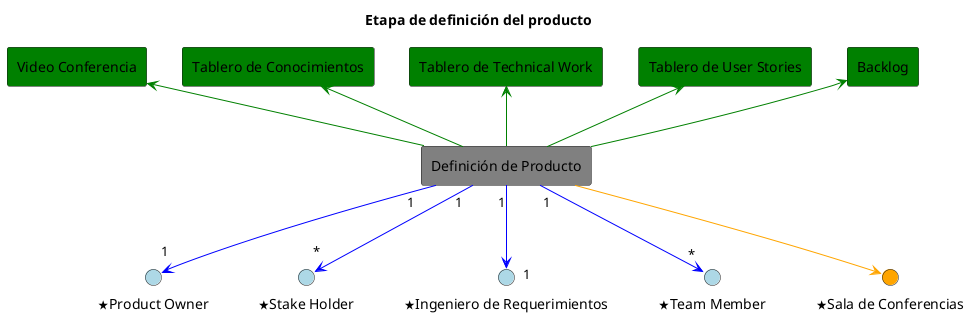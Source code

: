 @startuml
title Etapa de definición del producto
allowmixing

() "<&star>Product Owner" as owner #LightBlue
() "<&star>Stake Holder" as sh #LightBlue
() "<&star>Ingeniero de Requerimientos" as rem #LightBlue
() "<&star>Team Member" as tm #LightBlue
() "<&star>Sala de Conferencias" as room #Orange
rectangle "Definición de Producto" as product #Gray
rectangle "Tablero de User Stories" as user_stories #Green
rectangle "Tablero de Technical Work" as technical_work #Green
rectangle "Tablero de Conocimientos" as knoledge_adquisition #Green
rectangle "Backlog" as product_backlog #Green
rectangle "Video Conferencia" as video #Green

product "1" -d[#Blue]-> "1" owner
product "1" -d[#Blue]-> "*" sh
product "1" -d[#Blue]-> "1" rem
product "1" -d[#Blue]-> "*" tm
product -u[#Green]-> product_backlog
product -u[#Green]-> user_stories
product -u[#Green]-> technical_work
product -u[#Green]-> knoledge_adquisition
product -u[#Green]-> video
product -d[#Orange]-> room

@enduml

/'
    El diagrama de transición de estados dentro de la actividad
    recursos: 
        https://www.mountaingoatsoftware.com/agile/scrum/scrum-tools/product-backlog#:~:text=The%20agile%20product%20backlog%20in,functionality%20desired%20in%20the%20product.&text=The%20Scrum%20product%20backlog%20is,the%20product%20and%20its%20customers.


    consultas:
        si o si todos los estados a choices? o puede haber transferencia a estados directamente sin pasar por choice?
        todos los roles deben estar indicados en cada estado? o puede haber "subroles" ej Ingeniero de Requerimineto --> Team Member


'/
@startuml
title protocolo de definición de producto

state "Presentación" as presentation
presentation: Available Operations:
presentation: ==================================================
presentation: (Product Owner) Video->hablar
presentation: (Stake Holder) Video->escuchar
presentation: (Team Member) Video->escuchar
presentation: (Ingeniero de Requerimientos) Video->hablar
presentation: 
presentation: Transition Operations:
presentation: ==================================================
presentation: (Ingeniero de Requerimientos) Tablero de User Stories->crear

state "Exposición de funcionalidad requerida" as efr
efr: Available Operations:
efr: ==================================================
efr: (Product Owner) Video->hablar
efr: (Product Owner) Tablero de User Stories->agregar
efr: (Product Owner) Tablero de User Stories->leer
efr: (Stake Holder) Video->hablar
efr: (Stake Holder) Tablero de User Stories->agregar
efr: (Stake Holder) Tablero de User Stories->leer
efr: (Ingeniero de Requerimientos) Video->escuchar
efr: (Ingeniero de Requeriminetos) Tablero de User Stories->leer
efr: (Team Member) Video->escuchar
efr: (Team Member) Tablero de User Stories->leer
efr:
efr: Transition Operations :
efr: ==================================================
efr: (Product Owner) Tablero de User Stories->commit

state "Selección de User Story" as sus
sus: Available Operations:
sus: ==================================================
sus: (Ingeniero de Requerimientos)  Tablero de User Stories->leer
sus: (Ingeniero de Requerimientos) Video->hablar
sus: (Product Owner) Video->escuchar
sus: (Stake Holder) Video->escuchar
sus:
sus: (Ingeniero de Requeriminetos) Tablero de User Stories->seleccionar

state "Definición de requerimiento" as dr
dr: Available Operations:
dr: ==================================================
dr: (Product Owner) Video->hablar
dr: (Product Owner) Tablero de User Stories->leer
dr: (Stake Holder) Video->hablar
dr: (Stake Holder) Tablero de User Stories->leer
dr: (Ingeniero de Requerimientos) Video->hablar
dr: (Ingeniero de Requeriminetos) Tablero de User Stories->modificar
dr: (Ingeniero de Requeriminetos) Tablero de Conocimientos->agregar
dr: (Team Member) Tablero de Technical Work->agregar
dr: (Team Member) Tablero de Conocimientos->agregar
dr:
dr: Transition Operations :
dr: ================================================== 
dr: (Ingeniero de Requerimientos) Tablero de User Stories->commit


state "Refinamiento de Requerimientos" as rr
rr: Available Operations:
rr: ==================================================
rr: (Ingeniero de Requerimientos) Video->hablar
rr: (Ingeniero de Requeriminetos) Tablero de User Stories->leer
rr: (Ingeniero de Requeriminetos) Tablero de Conocimientos->modificar
rr: (Ingeniero de Requeriminetos) Tablero de Conocimientos->agregar
rr: (Team Member) Tablero de User Stories->leer
rr: (Team Member) Tablero de Technical Work->agregar
rr: (Team Member) Tablero de Technical Work->modificar
rr: (Team Member) Tablero de Conocimientos->agregar
rr: (Team Member) Tablero de Conocimientos->modificar
rr: (Team Member) Backlog->agregar
rr:
rr: Transition Operations :
rr: ==================================================
rr: (Ingeniero de Requerimientos) Backlog->commit


state "Priorización de Blacklog" as fb
fb: Available Operations:
fb: ==================================================
fb: (Product Owner) Video->hablar
fb: (Product Owner) Backlog->modificar
fb: (Ingeniero de Requeriminetos) Video->hablar
fb: (Ingeniero de Requeriminetos) Backlog->leer
fb: (Team Member) Video->hablar
fb: (Team Member) Backlog->leer
fb:
fb: Transition Operations :
fb: ==================================================
fb: (Product Owner) Backlog->commit

state c1 <<choice>>

[*] --> presentation
presentation --> efr  : (Ingeniero de Requerimientos) Tablero de User Stories->crear
efr --> c1
c1 --[dashed]--> sus : (Product Owner) Tablero de User Stories->commit
sus --> c1
c1 --[dashed]--> dr : (Ingeniero de Requeriminetos) Tablero de User Stories->seleccionar
dr --> c1

c1 --[dashed]--> rr : (Ingeniero de Requerimientos) Tablero de User Stories->refinar
rr --> c1

c1 -[dashed]-> fb : (Ingeniero de Requerimientos) Backlog->priorizar

fb --> [*]

@enduml



@startuml
title protocolo de product

'se analiza y se genera el product backlog

state c1 <<choice>>

state inicia_vc
inicia_vc: Available Operations: \n----------------------------------
inicia_vc: 
inicia_vc: Transition Operations: \n--------------------------------
inicia_vc: (Stake Holder) Video->pedir_hablar
inicia_vc: (Product Owner) Video->pedir_hablar

state HablaStakeHolder
HablaStakeHolder: Available Operations: \n---------------------------
HablaStakeHolder: (Stake Holder) Video->hablar
HablaStakeHolder: 
HablaStakeHolder: Transition Operations: \n---------------------------
HablaStakeHolder: (Product Owner) Video->pedir_hablar
HablaStakeHolder: (Product Owner) Video->terminar
HablaStakeHolder: (Product Owner) product_backlog->escribir

state HablaProductOwner
HablaProductOwner: Available Operations: \n---------------------------
HablaProductOwner: (Product Owner) Video->hablar
HablaProductOwner: 
HablaProductOwner: Transition Operations: \n--------------------------
HablaProductOwner: (Stake Holder) Video->pedir_hablar
HablaProductOwner: (Product Owner) Video->terminar
HablaProductOwner: (Product Owner) product_backlog->escribir


state ProductBacklogEscribir
ProductBacklogEscribir: Available Operations: \n------------------------
ProductBacklogEscribir: (Product Owner) backlog->escribir
ProductBacklogEscribir: 
ProductBacklogEscribir: Transition Operations: \n------------------------
ProductBacklogEscribir: (Stake Holder) Video->pedir_hablar
ProductBacklogEscribir: (Product Owner) Video->pedir_hablar
ProductBacklogEscribir: (Product Owner) product_backlog->terminar

[*] --> inicia_vc
inicia_vc --> c1
c1 -[dashed]-> HablaStakeHolder : (Stake Holder) Video->pedir_hablar
c1 -[dashed]-> HablaProductOwner : (Product Owner) Video->pedir_hablar
c1 -[dashed]-> ProductBacklogEscribir: (Product Owner) product_backlog->escribir
c1 --[dashed]--> [*] : (Product Owner) product_backlog->terminar

HablaStakeHolder ---> c1 
HablaProductOwner ---> c1
ProductBacklogEscribir ---> c1

@enduml

@startuml
title ejemplo video conferencia

[*] --> vc

state c1 <<choice>>

state vc
vc: Available Operations: \n----------------------------------
vc: (Stake Holder) Video->hablar
vc: (Product Owner) Video->hablar
vc: (Product Owner) Video->terminar
vc: 
vc: Transition Operations: \n--------------------------------
vc: (Product Owner) product_backlog->escribir

state ProductBacklogEscribir
ProductBacklogEscribir: Available Operations: \n------------------------
ProductBacklogEscribir: (Product Owner) product_backlog->escribir
ProductBacklogEscribir: 
ProductBacklogEscribir: Transition Operations: \n------------------------
ProductBacklogEscribir: (Stake Holder) Video->pedir_hablar
ProductBacklogEscribir: (Product Owner) Video->pedir_hablar
ProductBacklogEscribir: (Product Owner) product_backlog->terminar

vc --> c1
c1 -[dashed]-> ProductBacklogEscribir: (Product Owner) product_backlog->escribir
c1 --[dashed]--> [*] : (Product Owner) product_backlog->terminar
c1 --[dashed]--> vc : (Product Owner) Video->pedir_hablar
c1 --[dashed]--> vc : (Stake Holder) Video->pedir_hablar

ProductBacklogEscribir ---> c1


@enduml


@startuml
title protocolo de product

'se analiza y se genera el product backlog

state c1 <<choice>>

state inicia_vc
inicia_vc: Available Operations: \n----------------------------------
inicia_vc: 
inicia_vc: Transition Operations: \n--------------------------------
inicia_vc: (Stake Holder) Video->pedir_hablar
inicia_vc: (Product Owner) Video->pedir_hablar

state HablaStakeHolder
HablaStakeHolder: Available Operations: \n---------------------------
HablaStakeHolder: (Stake Holder) Video->hablar
HablaStakeHolder: 
HablaStakeHolder: Transition Operations: \n---------------------------
HablaStakeHolder: (Product Owner) Video->pedir_hablar
HablaStakeHolder: (Product Owner) Video->terminar
HablaStakeHolder: (Product Owner) product_backlog->escribir

state HablaProductOwner
HablaProductOwner: Available Operations: \n---------------------------
HablaProductOwner: (Product Owner) Video->hablar
HablaProductOwner: 
HablaProductOwner: Transition Operations: \n--------------------------
HablaProductOwner: (Stake Holder) Video->pedir_hablar
HablaProductOwner: (Product Owner) Video->terminar
HablaProductOwner: (Product Owner) product_backlog->escribir


state ProductBacklogEscribir
ProductBacklogEscribir: Available Operations: \n------------------------
ProductBacklogEscribir: 
ProductBacklogEscribir: Transition Operations: \n------------------------
ProductBacklogEscribir: (Stake Holder) Video->pedir_hablar
ProductBacklogEscribir: (Product Owner) Video->pedir_hablar
ProductBacklogEscribir: (Product Owner) product_backlog->terminar

[*] --> inicia_vc
inicia_vc --> c1
c1 -[dashed]-> HablaStakeHolder : (Stake Holder) Video->pedir_hablar
c1 -[dashed]-> HablaProductOwner : (Product Owner) Video->pedir_hablar
c1 -[dashed]-> ProductBacklogEscribir: (Product Owner) product_backlog->escribir
c1 --[dashed]--> [*] : (Product Owner) product_backlog->terminar

HablaStakeHolder ---> c1 
HablaProductOwner ---> c1
ProductBacklogEscribir ---> c1

@enduml


@startuml

state estado1
estado1: algo
estado1: algo2

[*] -> estado1
estado1 -> estado2
estado2 -> estado3
estado3 -> [*]

@enduml
